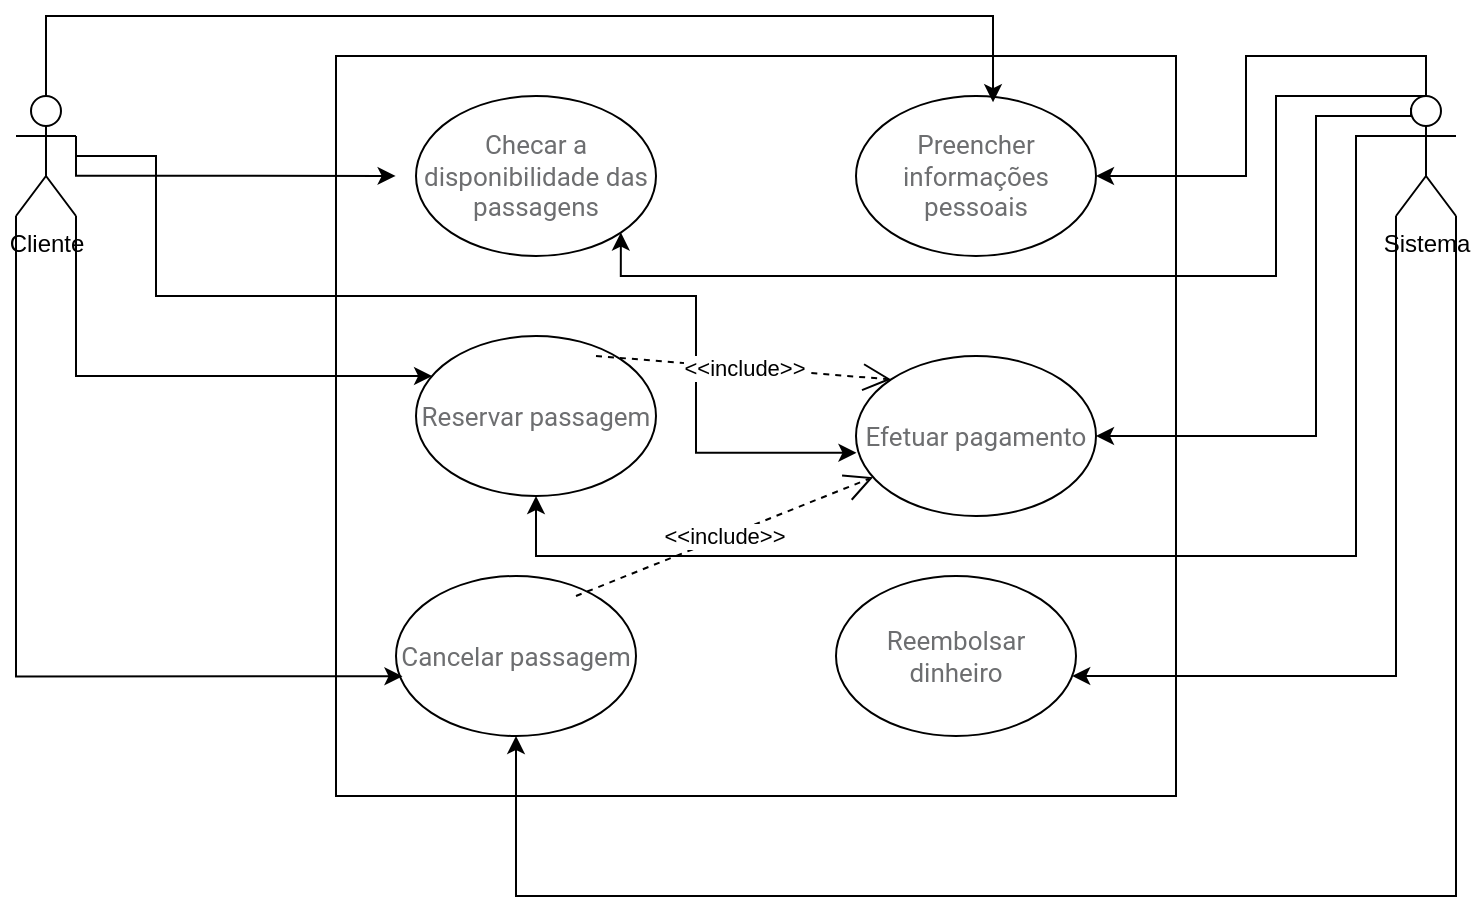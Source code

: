 <mxfile version="24.4.13" type="github">
  <diagram id="C5RBs43oDa-KdzZeNtuy" name="Page-1">
    <mxGraphModel dx="1035" dy="551" grid="1" gridSize="10" guides="1" tooltips="1" connect="1" arrows="1" fold="1" page="1" pageScale="1" pageWidth="827" pageHeight="1169" math="0" shadow="0">
      <root>
        <mxCell id="WIyWlLk6GJQsqaUBKTNV-0" />
        <mxCell id="WIyWlLk6GJQsqaUBKTNV-1" parent="WIyWlLk6GJQsqaUBKTNV-0" />
        <mxCell id="42QCiD_mgSdfXNEe40vI-19" value="" style="whiteSpace=wrap;html=1;" vertex="1" parent="WIyWlLk6GJQsqaUBKTNV-1">
          <mxGeometry x="200" y="40" width="420" height="370" as="geometry" />
        </mxCell>
        <mxCell id="42QCiD_mgSdfXNEe40vI-31" style="edgeStyle=orthogonalEdgeStyle;rounded=0;orthogonalLoop=1;jettySize=auto;html=1;exitX=1;exitY=1;exitDx=0;exitDy=0;exitPerimeter=0;" edge="1" parent="WIyWlLk6GJQsqaUBKTNV-1" source="42QCiD_mgSdfXNEe40vI-2" target="42QCiD_mgSdfXNEe40vI-15">
          <mxGeometry relative="1" as="geometry">
            <Array as="points">
              <mxPoint x="70" y="200" />
            </Array>
          </mxGeometry>
        </mxCell>
        <object label="Cliente" id="42QCiD_mgSdfXNEe40vI-2">
          <mxCell style="shape=umlActor;verticalLabelPosition=bottom;verticalAlign=top;html=1;" vertex="1" parent="WIyWlLk6GJQsqaUBKTNV-1">
            <mxGeometry x="40" y="60" width="30" height="60" as="geometry" />
          </mxCell>
        </object>
        <mxCell id="42QCiD_mgSdfXNEe40vI-35" style="edgeStyle=orthogonalEdgeStyle;rounded=0;orthogonalLoop=1;jettySize=auto;html=1;exitX=1;exitY=1;exitDx=0;exitDy=0;exitPerimeter=0;" edge="1" parent="WIyWlLk6GJQsqaUBKTNV-1" source="42QCiD_mgSdfXNEe40vI-3" target="42QCiD_mgSdfXNEe40vI-17">
          <mxGeometry relative="1" as="geometry">
            <Array as="points">
              <mxPoint x="760" y="460" />
              <mxPoint x="290" y="460" />
            </Array>
          </mxGeometry>
        </mxCell>
        <mxCell id="42QCiD_mgSdfXNEe40vI-36" style="edgeStyle=orthogonalEdgeStyle;rounded=0;orthogonalLoop=1;jettySize=auto;html=1;exitX=0;exitY=1;exitDx=0;exitDy=0;exitPerimeter=0;" edge="1" parent="WIyWlLk6GJQsqaUBKTNV-1" source="42QCiD_mgSdfXNEe40vI-3" target="42QCiD_mgSdfXNEe40vI-26">
          <mxGeometry relative="1" as="geometry">
            <Array as="points">
              <mxPoint x="730" y="350" />
            </Array>
          </mxGeometry>
        </mxCell>
        <mxCell id="42QCiD_mgSdfXNEe40vI-37" style="edgeStyle=orthogonalEdgeStyle;rounded=0;orthogonalLoop=1;jettySize=auto;html=1;exitX=0.5;exitY=0;exitDx=0;exitDy=0;exitPerimeter=0;" edge="1" parent="WIyWlLk6GJQsqaUBKTNV-1" source="42QCiD_mgSdfXNEe40vI-3" target="42QCiD_mgSdfXNEe40vI-16">
          <mxGeometry relative="1" as="geometry" />
        </mxCell>
        <mxCell id="42QCiD_mgSdfXNEe40vI-38" style="edgeStyle=orthogonalEdgeStyle;rounded=0;orthogonalLoop=1;jettySize=auto;html=1;exitX=0;exitY=0.333;exitDx=0;exitDy=0;exitPerimeter=0;entryX=0.5;entryY=1;entryDx=0;entryDy=0;" edge="1" parent="WIyWlLk6GJQsqaUBKTNV-1" source="42QCiD_mgSdfXNEe40vI-3" target="42QCiD_mgSdfXNEe40vI-15">
          <mxGeometry relative="1" as="geometry">
            <Array as="points">
              <mxPoint x="710" y="80" />
              <mxPoint x="710" y="290" />
              <mxPoint x="300" y="290" />
            </Array>
          </mxGeometry>
        </mxCell>
        <mxCell id="42QCiD_mgSdfXNEe40vI-39" style="edgeStyle=orthogonalEdgeStyle;rounded=0;orthogonalLoop=1;jettySize=auto;html=1;exitX=0.5;exitY=0;exitDx=0;exitDy=0;exitPerimeter=0;entryX=1;entryY=1;entryDx=0;entryDy=0;" edge="1" parent="WIyWlLk6GJQsqaUBKTNV-1" source="42QCiD_mgSdfXNEe40vI-3" target="42QCiD_mgSdfXNEe40vI-13">
          <mxGeometry relative="1" as="geometry">
            <Array as="points">
              <mxPoint x="670" y="60" />
              <mxPoint x="670" y="150" />
              <mxPoint x="342" y="150" />
            </Array>
          </mxGeometry>
        </mxCell>
        <mxCell id="42QCiD_mgSdfXNEe40vI-40" style="edgeStyle=orthogonalEdgeStyle;rounded=0;orthogonalLoop=1;jettySize=auto;html=1;exitX=0.25;exitY=0.1;exitDx=0;exitDy=0;exitPerimeter=0;entryX=1;entryY=0.5;entryDx=0;entryDy=0;" edge="1" parent="WIyWlLk6GJQsqaUBKTNV-1" source="42QCiD_mgSdfXNEe40vI-3" target="42QCiD_mgSdfXNEe40vI-14">
          <mxGeometry relative="1" as="geometry">
            <Array as="points">
              <mxPoint x="737" y="70" />
              <mxPoint x="690" y="70" />
              <mxPoint x="690" y="230" />
            </Array>
          </mxGeometry>
        </mxCell>
        <object label="Sistema" id="42QCiD_mgSdfXNEe40vI-3">
          <mxCell style="shape=umlActor;verticalLabelPosition=bottom;verticalAlign=top;html=1;" vertex="1" parent="WIyWlLk6GJQsqaUBKTNV-1">
            <mxGeometry x="730" y="60" width="30" height="60" as="geometry" />
          </mxCell>
        </object>
        <mxCell id="42QCiD_mgSdfXNEe40vI-13" value="&lt;font style=&quot;font-size: 13px;&quot;&gt;&lt;span style=&quot;color: rgb(109, 110, 112); font-family: Roboto, sans-serif; font-style: normal; font-variant-ligatures: normal; font-variant-caps: normal; font-weight: 400; letter-spacing: normal; orphans: 2; text-align: left; text-indent: 0px; text-transform: none; widows: 2; word-spacing: 0px; -webkit-text-stroke-width: 0px; white-space: normal; text-decoration-thickness: initial; text-decoration-style: initial; text-decoration-color: initial; float: none; display: inline !important;&quot;&gt;Checar a disponibilidade das passagens&lt;/span&gt;&lt;br&gt;&lt;/font&gt;" style="ellipse;whiteSpace=wrap;html=1;" vertex="1" parent="WIyWlLk6GJQsqaUBKTNV-1">
          <mxGeometry x="240" y="60" width="120" height="80" as="geometry" />
        </mxCell>
        <mxCell id="42QCiD_mgSdfXNEe40vI-14" value="&lt;font style=&quot;font-size: 13px;&quot;&gt;&lt;span style=&quot;color: rgb(109, 110, 112); font-family: Roboto, sans-serif; font-style: normal; font-variant-ligatures: normal; font-variant-caps: normal; font-weight: 400; letter-spacing: normal; orphans: 2; text-align: left; text-indent: 0px; text-transform: none; widows: 2; word-spacing: 0px; -webkit-text-stroke-width: 0px; white-space: normal; text-decoration-thickness: initial; text-decoration-style: initial; text-decoration-color: initial; float: none; display: inline !important;&quot;&gt;Efetuar pagamento&lt;/span&gt;&lt;br&gt;&lt;/font&gt;" style="ellipse;whiteSpace=wrap;html=1;" vertex="1" parent="WIyWlLk6GJQsqaUBKTNV-1">
          <mxGeometry x="460" y="190" width="120" height="80" as="geometry" />
        </mxCell>
        <mxCell id="42QCiD_mgSdfXNEe40vI-15" value="&lt;font style=&quot;font-size: 13px;&quot;&gt;&lt;span style=&quot;color: rgb(109, 110, 112); font-family: Roboto, sans-serif; font-style: normal; font-variant-ligatures: normal; font-variant-caps: normal; font-weight: 400; letter-spacing: normal; orphans: 2; text-align: left; text-indent: 0px; text-transform: none; widows: 2; word-spacing: 0px; -webkit-text-stroke-width: 0px; white-space: normal; text-decoration-thickness: initial; text-decoration-style: initial; text-decoration-color: initial; float: none; display: inline !important;&quot;&gt;Reservar passagem&lt;/span&gt;&lt;br&gt;&lt;/font&gt;" style="ellipse;whiteSpace=wrap;html=1;" vertex="1" parent="WIyWlLk6GJQsqaUBKTNV-1">
          <mxGeometry x="240" y="180" width="120" height="80" as="geometry" />
        </mxCell>
        <mxCell id="42QCiD_mgSdfXNEe40vI-16" value="&lt;font style=&quot;font-size: 13px;&quot;&gt;&lt;span style=&quot;color: rgb(109, 110, 112); font-family: Roboto, sans-serif; font-style: normal; font-variant-ligatures: normal; font-variant-caps: normal; font-weight: 400; letter-spacing: normal; orphans: 2; text-align: left; text-indent: 0px; text-transform: none; widows: 2; word-spacing: 0px; -webkit-text-stroke-width: 0px; white-space: normal; text-decoration-thickness: initial; text-decoration-style: initial; text-decoration-color: initial; float: none; display: inline !important;&quot;&gt;Preencher informações pessoais&lt;/span&gt;&lt;br&gt;&lt;/font&gt;" style="ellipse;whiteSpace=wrap;html=1;" vertex="1" parent="WIyWlLk6GJQsqaUBKTNV-1">
          <mxGeometry x="460" y="60" width="120" height="80" as="geometry" />
        </mxCell>
        <mxCell id="42QCiD_mgSdfXNEe40vI-17" value="&lt;font style=&quot;font-size: 13px;&quot;&gt;&lt;span style=&quot;color: rgb(109, 110, 112); font-family: Roboto, sans-serif; font-style: normal; font-variant-ligatures: normal; font-variant-caps: normal; font-weight: 400; letter-spacing: normal; orphans: 2; text-align: left; text-indent: 0px; text-transform: none; widows: 2; word-spacing: 0px; -webkit-text-stroke-width: 0px; white-space: normal; text-decoration-thickness: initial; text-decoration-style: initial; text-decoration-color: initial; float: none; display: inline !important;&quot;&gt;Cancelar passagem&lt;/span&gt;&lt;br&gt;&lt;/font&gt;" style="ellipse;whiteSpace=wrap;html=1;" vertex="1" parent="WIyWlLk6GJQsqaUBKTNV-1">
          <mxGeometry x="230" y="300" width="120" height="80" as="geometry" />
        </mxCell>
        <mxCell id="42QCiD_mgSdfXNEe40vI-26" value="&lt;font style=&quot;font-size: 13px;&quot;&gt;&lt;span style=&quot;color: rgb(109, 110, 112); font-family: Roboto, sans-serif; font-style: normal; font-variant-ligatures: normal; font-variant-caps: normal; font-weight: 400; letter-spacing: normal; orphans: 2; text-align: left; text-indent: 0px; text-transform: none; widows: 2; word-spacing: 0px; -webkit-text-stroke-width: 0px; white-space: normal; text-decoration-thickness: initial; text-decoration-style: initial; text-decoration-color: initial; float: none; display: inline !important;&quot;&gt;Reembolsar dinheiro&lt;/span&gt;&lt;br&gt;&lt;/font&gt;" style="ellipse;whiteSpace=wrap;html=1;" vertex="1" parent="WIyWlLk6GJQsqaUBKTNV-1">
          <mxGeometry x="450" y="300" width="120" height="80" as="geometry" />
        </mxCell>
        <mxCell id="42QCiD_mgSdfXNEe40vI-29" style="edgeStyle=orthogonalEdgeStyle;rounded=0;orthogonalLoop=1;jettySize=auto;html=1;exitX=1;exitY=0.333;exitDx=0;exitDy=0;exitPerimeter=0;entryX=0.071;entryY=0.162;entryDx=0;entryDy=0;entryPerimeter=0;" edge="1" parent="WIyWlLk6GJQsqaUBKTNV-1" source="42QCiD_mgSdfXNEe40vI-2" target="42QCiD_mgSdfXNEe40vI-19">
          <mxGeometry relative="1" as="geometry">
            <Array as="points">
              <mxPoint x="70" y="100" />
            </Array>
          </mxGeometry>
        </mxCell>
        <mxCell id="42QCiD_mgSdfXNEe40vI-30" style="edgeStyle=orthogonalEdgeStyle;rounded=0;orthogonalLoop=1;jettySize=auto;html=1;entryX=0.002;entryY=0.605;entryDx=0;entryDy=0;entryPerimeter=0;" edge="1" parent="WIyWlLk6GJQsqaUBKTNV-1" source="42QCiD_mgSdfXNEe40vI-2" target="42QCiD_mgSdfXNEe40vI-14">
          <mxGeometry relative="1" as="geometry">
            <Array as="points">
              <mxPoint x="110" y="90" />
              <mxPoint x="110" y="160" />
              <mxPoint x="380" y="160" />
              <mxPoint x="380" y="238" />
            </Array>
          </mxGeometry>
        </mxCell>
        <mxCell id="42QCiD_mgSdfXNEe40vI-32" style="edgeStyle=orthogonalEdgeStyle;rounded=0;orthogonalLoop=1;jettySize=auto;html=1;exitX=0.5;exitY=0;exitDx=0;exitDy=0;exitPerimeter=0;entryX=0.571;entryY=0.039;entryDx=0;entryDy=0;entryPerimeter=0;" edge="1" parent="WIyWlLk6GJQsqaUBKTNV-1" source="42QCiD_mgSdfXNEe40vI-2" target="42QCiD_mgSdfXNEe40vI-16">
          <mxGeometry relative="1" as="geometry">
            <Array as="points">
              <mxPoint x="55" y="20" />
              <mxPoint x="529" y="20" />
            </Array>
          </mxGeometry>
        </mxCell>
        <mxCell id="42QCiD_mgSdfXNEe40vI-33" style="edgeStyle=orthogonalEdgeStyle;rounded=0;orthogonalLoop=1;jettySize=auto;html=1;exitX=0;exitY=1;exitDx=0;exitDy=0;exitPerimeter=0;entryX=0.027;entryY=0.627;entryDx=0;entryDy=0;entryPerimeter=0;" edge="1" parent="WIyWlLk6GJQsqaUBKTNV-1" source="42QCiD_mgSdfXNEe40vI-2" target="42QCiD_mgSdfXNEe40vI-17">
          <mxGeometry relative="1" as="geometry">
            <Array as="points">
              <mxPoint x="40" y="350" />
            </Array>
          </mxGeometry>
        </mxCell>
        <mxCell id="42QCiD_mgSdfXNEe40vI-42" value="&amp;lt;&amp;lt;include&amp;gt;&amp;gt;" style="endArrow=open;endSize=12;dashed=1;html=1;rounded=0;entryX=0;entryY=0;entryDx=0;entryDy=0;" edge="1" parent="WIyWlLk6GJQsqaUBKTNV-1" target="42QCiD_mgSdfXNEe40vI-14">
          <mxGeometry x="0.001" width="160" relative="1" as="geometry">
            <mxPoint x="330" y="190" as="sourcePoint" />
            <mxPoint x="490" y="190" as="targetPoint" />
            <mxPoint as="offset" />
          </mxGeometry>
        </mxCell>
        <mxCell id="42QCiD_mgSdfXNEe40vI-43" value="&amp;lt;&amp;lt;include&amp;gt;&amp;gt;" style="endArrow=open;endSize=12;dashed=1;html=1;rounded=0;" edge="1" parent="WIyWlLk6GJQsqaUBKTNV-1" target="42QCiD_mgSdfXNEe40vI-14">
          <mxGeometry width="160" relative="1" as="geometry">
            <mxPoint x="320" y="310" as="sourcePoint" />
            <mxPoint x="480" y="310" as="targetPoint" />
            <mxPoint as="offset" />
          </mxGeometry>
        </mxCell>
      </root>
    </mxGraphModel>
  </diagram>
</mxfile>
